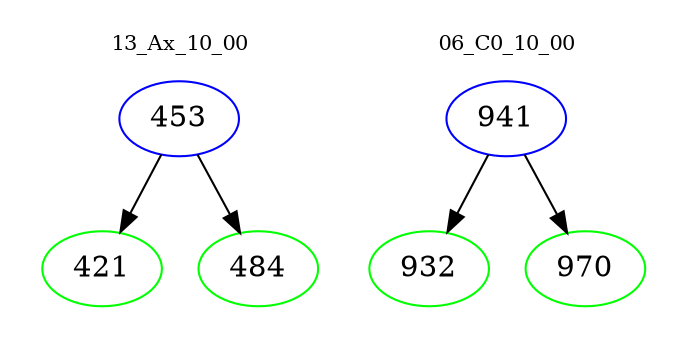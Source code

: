 digraph{
subgraph cluster_0 {
color = white
label = "13_Ax_10_00";
fontsize=10;
T0_453 [label="453", color="blue"]
T0_453 -> T0_421 [color="black"]
T0_421 [label="421", color="green"]
T0_453 -> T0_484 [color="black"]
T0_484 [label="484", color="green"]
}
subgraph cluster_1 {
color = white
label = "06_C0_10_00";
fontsize=10;
T1_941 [label="941", color="blue"]
T1_941 -> T1_932 [color="black"]
T1_932 [label="932", color="green"]
T1_941 -> T1_970 [color="black"]
T1_970 [label="970", color="green"]
}
}
